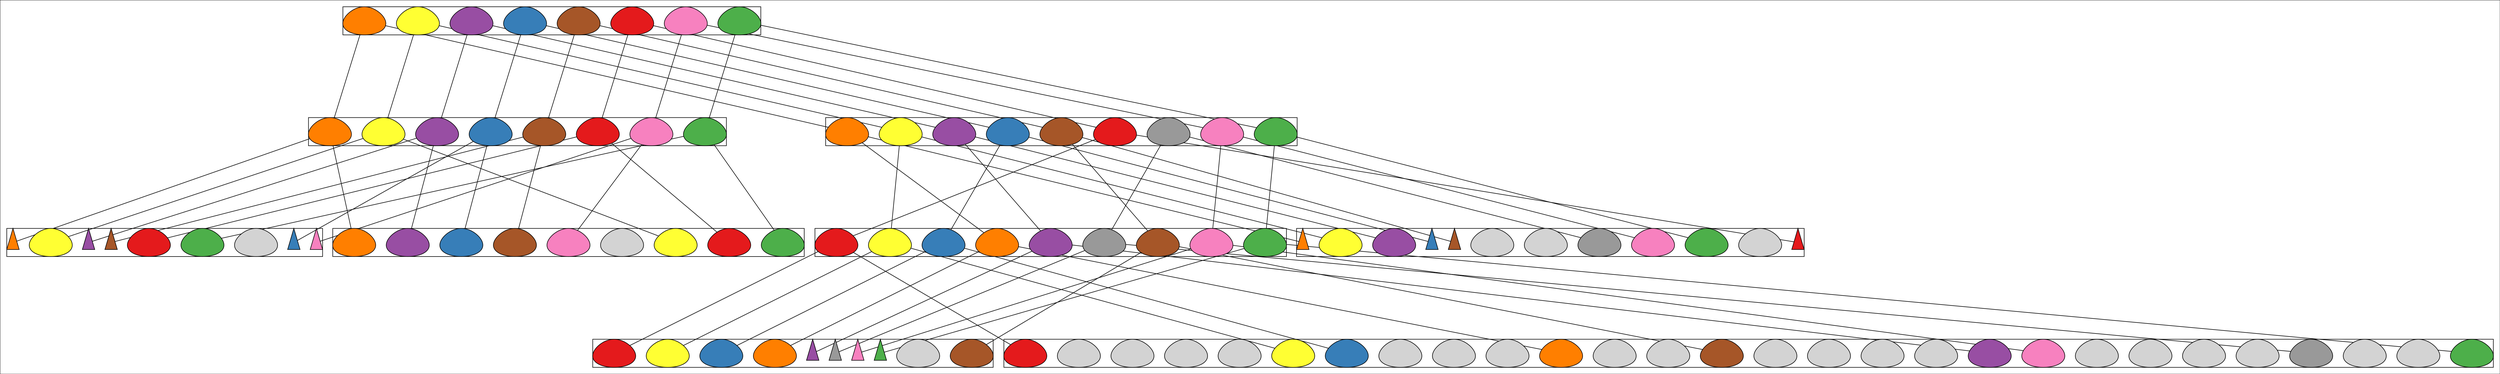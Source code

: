 strict digraph G {
colorscheme=set19;
directed=True;
margin="0.0";
newrank=True;
outputorder=edgesfirst;
rankdir=TB;
splines=False;
"1#0" [colorscheme=set19, fillcolor=1, height="0.7", label="", shape=egg, style=filled, width=1];
"1#1" [colorscheme=set19, fillcolor=2, height="0.7", label="", shape=egg, style=filled, width=1];
"1#2" [colorscheme=set19, fillcolor=3, height="0.7", label="", shape=egg, style=filled, width=1];
"1#3" [colorscheme=set19, fillcolor=4, height="0.7", label="", shape=egg, style=filled, width=1];
"1#4" [colorscheme=set19, fillcolor=5, height="0.7", label="", shape=egg, style=filled, width=1];
"1#5" [colorscheme=set19, fillcolor=6, height="0.7", label="", shape=egg, style=filled, width=1];
"1#6" [colorscheme=set19, fillcolor=7, height="0.7", label="", shape=egg, style=filled, width=1];
"1#7" [colorscheme=set19, fillcolor=8, height="0.7", label="", shape=egg, style=filled, width=1];
subgraph cluster_1 {
label="";
rank=same;
"1#0";
"1#1";
"1#2";
"1#3";
"1#4";
"1#5";
"1#6";
"1#7";
}

"2#0" [colorscheme=set19, fillcolor=3, height="0.7", label="", shape=egg, style=filled, width=1];
"2#1" [colorscheme=set19, fillcolor=1, height="0.7", label="", shape=egg, style=filled, width=1];
"2#2" [colorscheme=set19, fillcolor=6, height="0.7", label="", shape=egg, style=filled, width=1];
"2#3" [colorscheme=set19, fillcolor=2, height="0.7", label="", shape=egg, style=filled, width=1];
"2#4" [colorscheme=set19, fillcolor=7, height="0.7", label="", shape=egg, style=filled, width=1];
"2#5" [colorscheme=set19, fillcolor=8, height="0.7", label="", shape=egg, style=filled, width=1];
"2#6" [colorscheme=set19, fillcolor=4, height="0.7", label="", shape=egg, style=filled, width=1];
"2#7" [colorscheme=set19, fillcolor=5, height="0.7", label="", shape=egg, style=filled, width=1];
subgraph cluster_2 {
label="";
rank=same;
"2#0";
"2#1";
"2#2";
"2#3";
"2#4";
"2#5";
"2#6";
"2#7";
}

"3#0" [colorscheme=set19, fillcolor=6, height="0.7", label="", shape=egg, style=filled, width=1];
"3#1" [colorscheme=set19, fillcolor=4, height="0.7", label="", shape=egg, style=filled, width=1];
"3#2" [colorscheme=set19, fillcolor=3, height="0.7", label="", shape=egg, style=filled, width=1];
"3#3" [colorscheme=set19, fillcolor=9, height="0.7", label="", shape=egg, style=filled, width=1];
"3#4" [colorscheme=set19, fillcolor=8, height="0.7", label="", shape=egg, style=filled, width=1];
"3#5" [colorscheme=set19, fillcolor=1, height="0.7", label="", shape=egg, style=filled, width=1];
"3#6" [colorscheme=set19, fillcolor=2, height="0.7", label="", shape=egg, style=filled, width=1];
"3#7" [colorscheme=set19, fillcolor=5, height="0.7", label="", shape=egg, style=filled, width=1];
"3#8" [colorscheme=set19, fillcolor=7, height="0.7", label="", shape=egg, style=filled, width=1];
subgraph cluster_3 {
label="";
rank=same;
"3#0";
"3#1";
"3#2";
"3#3";
"3#4";
"3#5";
"3#6";
"3#7";
"3#8";
}

"4#0" [colorscheme=set19, fillcolor=3, height="0.7", label="", shape=egg, style=filled, width=1];
"4#1" [colorscheme=set19, fillcolor=1, height="0.7", label="", shape=egg, style=filled, width=1];
"4#2" [height="0.7", label="", shape=egg, style=filled, width=1];
"4#3" [colorscheme=set19, fillcolor=6, height="0.7", label="", shape=egg, style=filled, width=1];
"4#0_death" [colorscheme=set19, fillcolor=2, height="0.7", label="", shape=triangle, style=filled, width="0.3"];
"4#2_death" [colorscheme=set19, fillcolor=7, height="0.7", label="", shape=triangle, style=filled, width="0.3"];
"4#5_death" [colorscheme=set19, fillcolor=8, height="0.7", label="", shape=triangle, style=filled, width="0.3"];
"4#7_death" [colorscheme=set19, fillcolor=4, height="0.7", label="", shape=triangle, style=filled, width="0.3"];
"4#8_death" [colorscheme=set19, fillcolor=5, height="0.7", label="", shape=triangle, style=filled, width="0.3"];
subgraph cluster_4 {
label="";
rank=sink;
"4#0";
"4#1";
"4#2";
"4#3";
"4#0_death";
"4#2_death";
"4#5_death";
"4#7_death";
"4#8_death";
}

"5#0" [colorscheme=set19, fillcolor=2, height="0.7", label="", shape=egg, style=filled, width=1];
"5#1" [colorscheme=set19, fillcolor=3, height="0.7", label="", shape=egg, style=filled, width=1];
"5#2" [colorscheme=set19, fillcolor=7, height="0.7", label="", shape=egg, style=filled, width=1];
"5#3" [height="0.7", label="", shape=egg, style=filled, width=1];
"5#4" [colorscheme=set19, fillcolor=1, height="0.7", label="", shape=egg, style=filled, width=1];
"5#5" [colorscheme=set19, fillcolor=8, height="0.7", label="", shape=egg, style=filled, width=1];
"5#6" [colorscheme=set19, fillcolor=6, height="0.7", label="", shape=egg, style=filled, width=1];
"5#7" [colorscheme=set19, fillcolor=4, height="0.7", label="", shape=egg, style=filled, width=1];
"5#8" [colorscheme=set19, fillcolor=5, height="0.7", label="", shape=egg, style=filled, width=1];
subgraph cluster_5 {
label="";
rank=sink;
"5#0";
"5#1";
"5#2";
"5#3";
"5#4";
"5#5";
"5#6";
"5#7";
"5#8";
}

"6#0" [colorscheme=set19, fillcolor=1, height="0.7", label="", shape=egg, style=filled, width=1];
"6#1" [colorscheme=set19, fillcolor=6, height="0.7", label="", shape=egg, style=filled, width=1];
"6#2" [colorscheme=set19, fillcolor=2, height="0.7", label="", shape=egg, style=filled, width=1];
"6#3" [colorscheme=set19, fillcolor=5, height="0.7", label="", shape=egg, style=filled, width=1];
"6#4" [colorscheme=set19, fillcolor=7, height="0.7", label="", shape=egg, style=filled, width=1];
"6#5" [colorscheme=set19, fillcolor=4, height="0.7", label="", shape=egg, style=filled, width=1];
"6#6" [colorscheme=set19, fillcolor=8, height="0.7", label="", shape=egg, style=filled, width=1];
"6#7" [colorscheme=set19, fillcolor=9, height="0.7", label="", shape=egg, style=filled, width=1];
"6#8" [colorscheme=set19, fillcolor=3, height="0.7", label="", shape=egg, style=filled, width=1];
subgraph cluster_6 {
label="";
rank=same;
"6#0";
"6#1";
"6#2";
"6#3";
"6#4";
"6#5";
"6#6";
"6#7";
"6#8";
}

"7#0" [colorscheme=set19, fillcolor=6, height="0.7", label="", shape=egg, style=filled, width=1];
"7#1" [height="0.7", label="", shape=egg, style=filled, width=1];
"7#2" [colorscheme=set19, fillcolor=9, height="0.7", label="", shape=egg, style=filled, width=1];
"7#3" [colorscheme=set19, fillcolor=4, height="0.7", label="", shape=egg, style=filled, width=1];
"7#4" [colorscheme=set19, fillcolor=3, height="0.7", label="", shape=egg, style=filled, width=1];
"7#5" [height="0.7", label="", shape=egg, style=filled, width=1];
"7#6" [height="0.7", label="", shape=egg, style=filled, width=1];
"7#7" [colorscheme=set19, fillcolor=8, height="0.7", label="", shape=egg, style=filled, width=1];
"7#0_death" [colorscheme=set19, fillcolor=1, height="0.7", label="", shape=triangle, style=filled, width="0.3"];
"7#2_death" [colorscheme=set19, fillcolor=2, height="0.7", label="", shape=triangle, style=filled, width="0.3"];
"7#3_death" [colorscheme=set19, fillcolor=5, height="0.7", label="", shape=triangle, style=filled, width="0.3"];
"7#4_death" [colorscheme=set19, fillcolor=7, height="0.7", label="", shape=triangle, style=filled, width="0.3"];
subgraph cluster_7 {
label="";
rank=sink;
"7#0";
"7#1";
"7#2";
"7#3";
"7#4";
"7#5";
"7#6";
"7#7";
"7#0_death";
"7#2_death";
"7#3_death";
"7#4_death";
}

"8#0" [colorscheme=set19, fillcolor=7, height="0.7", label="", shape=egg, style=filled, width=1];
"8#1" [height="0.7", label="", shape=egg, style=filled, width=1];
"8#2" [colorscheme=set19, fillcolor=2, height="0.7", label="", shape=egg, style=filled, width=1];
"8#3" [colorscheme=set19, fillcolor=5, height="0.7", label="", shape=egg, style=filled, width=1];
"8#4" [colorscheme=set19, fillcolor=1, height="0.7", label="", shape=egg, style=filled, width=1];
"8#5" [colorscheme=set19, fillcolor=6, height="0.7", label="", shape=egg, style=filled, width=1];
"8#3_death" [colorscheme=set19, fillcolor=4, height="0.7", label="", shape=triangle, style=filled, width="0.3"];
"8#14_death" [colorscheme=set19, fillcolor=8, height="0.7", label="", shape=triangle, style=filled, width="0.3"];
"8#21_death" [colorscheme=set19, fillcolor=9, height="0.7", label="", shape=triangle, style=filled, width="0.3"];
"8#27_death" [colorscheme=set19, fillcolor=3, height="0.7", label="", shape=triangle, style=filled, width="0.3"];
subgraph cluster_8 {
label="";
rank=sink;
"8#0";
"8#1";
"8#2";
"8#3";
"8#4";
"8#5";
"8#3_death";
"8#14_death";
"8#21_death";
"8#27_death";
}

"9#0" [colorscheme=set19, fillcolor=7, height="0.7", label="", shape=egg, style=filled, width=1];
"9#1" [height="0.7", label="", shape=egg, style=filled, width=1];
"9#2" [height="0.7", label="", shape=egg, style=filled, width=1];
"9#3" [colorscheme=set19, fillcolor=4, height="0.7", label="", shape=egg, style=filled, width=1];
"9#4" [height="0.7", label="", shape=egg, style=filled, width=1];
"9#5" [height="0.7", label="", shape=egg, style=filled, width=1];
"9#6" [height="0.7", label="", shape=egg, style=filled, width=1];
"9#7" [height="0.7", label="", shape=egg, style=filled, width=1];
"9#8" [colorscheme=set19, fillcolor=1, height="0.7", label="", shape=egg, style=filled, width=1];
"9#9" [colorscheme=set19, fillcolor=2, height="0.7", label="", shape=egg, style=filled, width=1];
"9#10" [height="0.7", label="", shape=egg, style=filled, width=1];
"9#11" [height="0.7", label="", shape=egg, style=filled, width=1];
"9#12" [height="0.7", label="", shape=egg, style=filled, width=1];
"9#13" [height="0.7", label="", shape=egg, style=filled, width=1];
"9#14" [colorscheme=set19, fillcolor=8, height="0.7", label="", shape=egg, style=filled, width=1];
"9#15" [height="0.7", label="", shape=egg, style=filled, width=1];
"9#16" [height="0.7", label="", shape=egg, style=filled, width=1];
"9#17" [colorscheme=set19, fillcolor=6, height="0.7", label="", shape=egg, style=filled, width=1];
"9#18" [height="0.7", label="", shape=egg, style=filled, width=1];
"9#19" [height="0.7", label="", shape=egg, style=filled, width=1];
"9#20" [height="0.7", label="", shape=egg, style=filled, width=1];
"9#21" [colorscheme=set19, fillcolor=9, height="0.7", label="", shape=egg, style=filled, width=1];
"9#22" [colorscheme=set19, fillcolor=5, height="0.7", label="", shape=egg, style=filled, width=1];
"9#23" [height="0.7", label="", shape=egg, style=filled, width=1];
"9#24" [height="0.7", label="", shape=egg, style=filled, width=1];
"9#25" [height="0.7", label="", shape=egg, style=filled, width=1];
"9#26" [height="0.7", label="", shape=egg, style=filled, width=1];
"9#27" [colorscheme=set19, fillcolor=3, height="0.7", label="", shape=egg, style=filled, width=1];
subgraph cluster_9 {
label="";
rank=sink;
"9#0";
"9#1";
"9#2";
"9#3";
"9#4";
"9#5";
"9#6";
"9#7";
"9#8";
"9#9";
"9#10";
"9#11";
"9#12";
"9#13";
"9#14";
"9#15";
"9#16";
"9#17";
"9#18";
"9#19";
"9#20";
"9#21";
"9#22";
"9#23";
"9#24";
"9#25";
"9#26";
"9#27";
}

"1#0" -> "2#1"  [dir=none, minlen=4, weight=1];
"1#0" -> "3#5"  [dir=none, minlen=4, weight=1];
"1#1" -> "2#3"  [dir=none, minlen=4, weight=1];
"1#1" -> "3#6"  [dir=none, minlen=4, weight=1];
"1#2" -> "2#0"  [dir=none, minlen=4, weight=1];
"1#2" -> "3#2"  [dir=none, minlen=4, weight=1];
"1#3" -> "2#6"  [dir=none, minlen=4, weight=1];
"1#3" -> "3#1"  [dir=none, minlen=4, weight=1];
"1#4" -> "2#7"  [dir=none, minlen=4, weight=1];
"1#4" -> "3#7"  [dir=none, minlen=4, weight=1];
"1#5" -> "2#2"  [dir=none, minlen=4, weight=1];
"1#5" -> "3#0"  [dir=none, minlen=4, weight=1];
"1#6" -> "2#4"  [dir=none, minlen=4, weight=1];
"1#6" -> "3#8"  [dir=none, minlen=4, weight=1];
"1#7" -> "2#5"  [dir=none, minlen=4, weight=1];
"1#7" -> "3#4"  [dir=none, minlen=4, weight=1];
"3#0" -> "6#1"  [dir=none, minlen=4, weight=1];
"3#0" -> "7#0"  [dir=none, minlen=4, weight=1];
"3#1" -> "6#5"  [dir=none, minlen=4, weight=1];
"3#1" -> "7#3"  [dir=none, minlen=4, weight=1];
"3#2" -> "6#8"  [dir=none, minlen=4, weight=1];
"3#2" -> "7#4"  [dir=none, minlen=4, weight=1];
"3#3" -> "6#7"  [dir=none, minlen=4, weight=1];
"3#3" -> "7#2"  [dir=none, minlen=4, weight=1];
"3#4" -> "6#6"  [dir=none, minlen=4, weight=1];
"3#4" -> "7#7"  [dir=none, minlen=4, weight=1];
"3#5" -> "6#0"  [dir=none, minlen=4, weight=1];
"3#5" -> "7#0_death"  [dir=none, minlen=4, weight=1];
"3#6" -> "6#2"  [dir=none, minlen=4, weight=1];
"3#6" -> "7#2_death"  [dir=none, minlen=4, weight=1];
"3#7" -> "6#3"  [dir=none, minlen=4, weight=1];
"3#7" -> "7#3_death"  [dir=none, minlen=4, weight=1];
"3#8" -> "6#4"  [dir=none, minlen=4, weight=1];
"3#8" -> "7#4_death"  [dir=none, minlen=4, weight=1];
"6#0" -> "8#4"  [dir=none, minlen=4, weight=1];
"6#0" -> "9#8"  [dir=none, minlen=4, weight=1];
"6#1" -> "8#5"  [dir=none, minlen=4, weight=1];
"6#1" -> "9#17"  [dir=none, minlen=4, weight=1];
"6#2" -> "8#2"  [dir=none, minlen=4, weight=1];
"6#2" -> "9#9"  [dir=none, minlen=4, weight=1];
"6#3" -> "8#3"  [dir=none, minlen=4, weight=1];
"6#3" -> "9#22"  [dir=none, minlen=4, weight=1];
"6#4" -> "8#0"  [dir=none, minlen=4, weight=1];
"6#4" -> "9#0"  [dir=none, minlen=4, weight=1];
"6#5" -> "9#3"  [dir=none, minlen=4, weight=1];
"6#5" -> "8#3_death"  [dir=none, minlen=4, weight=1];
"6#6" -> "9#14"  [dir=none, minlen=4, weight=1];
"6#6" -> "8#14_death"  [dir=none, minlen=4, weight=1];
"6#7" -> "9#21"  [dir=none, minlen=4, weight=1];
"6#7" -> "8#21_death"  [dir=none, minlen=4, weight=1];
"6#8" -> "9#27"  [dir=none, minlen=4, weight=1];
"6#8" -> "8#27_death"  [dir=none, minlen=4, weight=1];
"2#0" -> "4#0"  [dir=none, minlen=4, weight=1];
"2#0" -> "5#1"  [dir=none, minlen=4, weight=1];
"2#1" -> "4#1"  [dir=none, minlen=4, weight=1];
"2#1" -> "5#4"  [dir=none, minlen=4, weight=1];
"2#2" -> "4#3"  [dir=none, minlen=4, weight=1];
"2#2" -> "5#6"  [dir=none, minlen=4, weight=1];
"2#3" -> "5#0"  [dir=none, minlen=4, weight=1];
"2#3" -> "4#0_death"  [dir=none, minlen=4, weight=1];
"2#4" -> "5#2"  [dir=none, minlen=4, weight=1];
"2#4" -> "4#2_death"  [dir=none, minlen=4, weight=1];
"2#5" -> "5#5"  [dir=none, minlen=4, weight=1];
"2#5" -> "4#5_death"  [dir=none, minlen=4, weight=1];
"2#6" -> "5#7"  [dir=none, minlen=4, weight=1];
"2#6" -> "4#7_death"  [dir=none, minlen=4, weight=1];
"2#7" -> "5#8"  [dir=none, minlen=4, weight=1];
"2#7" -> "4#8_death"  [dir=none, minlen=4, weight=1];
}

